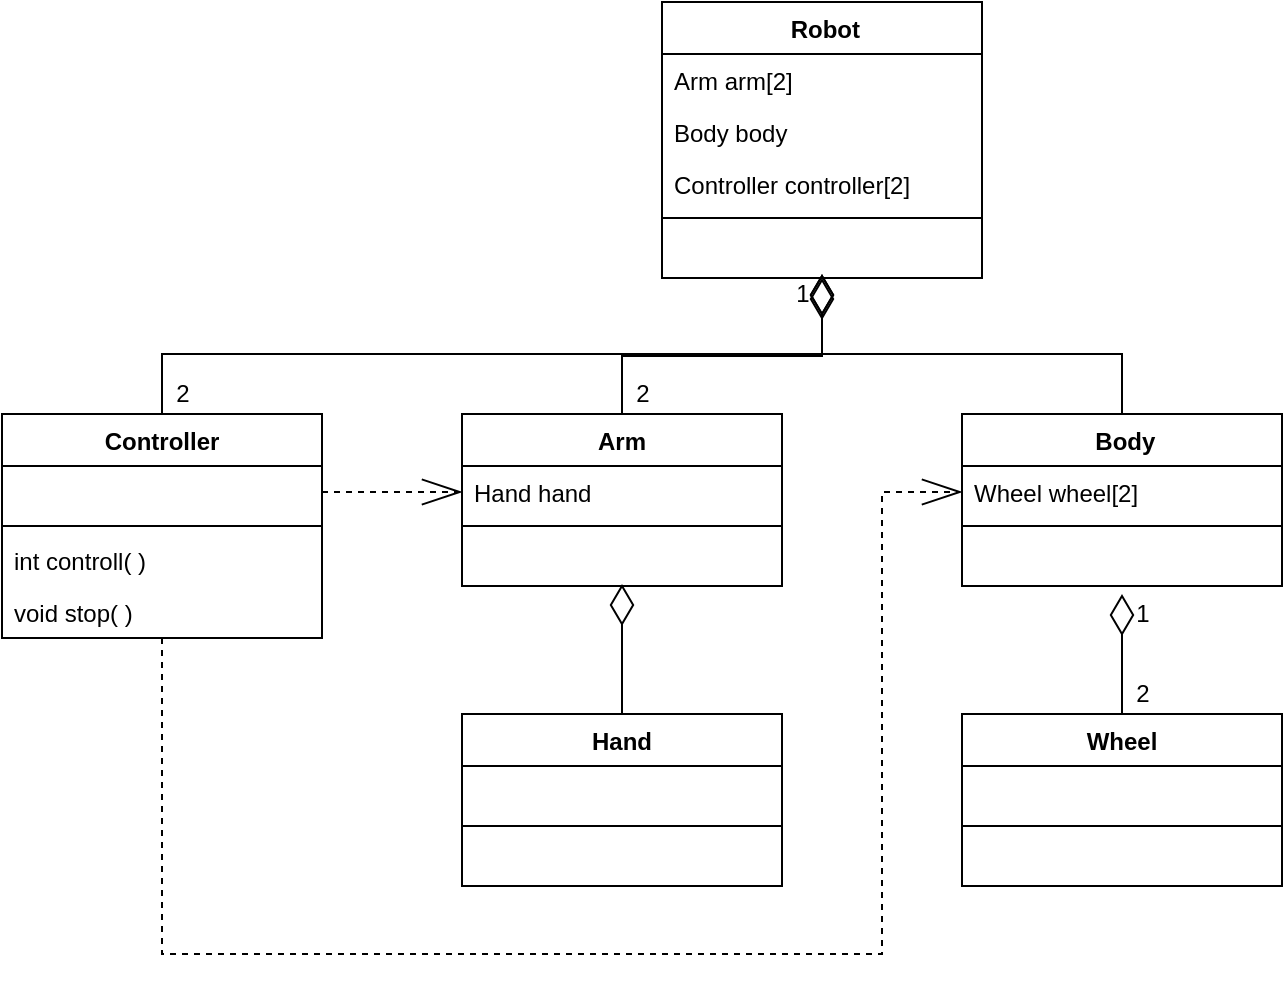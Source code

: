 <mxfile version="14.6.10" type="github">
  <diagram id="nPeh4xoQrp2L0OumBTZY" name="페이지-1">
    <mxGraphModel dx="834" dy="664" grid="1" gridSize="10" guides="1" tooltips="1" connect="1" arrows="1" fold="1" page="1" pageScale="1" pageWidth="827" pageHeight="1169" math="0" shadow="0">
      <root>
        <mxCell id="0" />
        <mxCell id="1" parent="0" />
        <mxCell id="QQo2Gt9hqQ1szGPLZaG--5" value=" Robot" style="swimlane;fontStyle=1;align=center;verticalAlign=top;childLayout=stackLayout;horizontal=1;startSize=26;horizontalStack=0;resizeParent=1;resizeParentMax=0;resizeLast=0;collapsible=1;marginBottom=0;" vertex="1" parent="1">
          <mxGeometry x="360" y="34" width="160" height="138" as="geometry" />
        </mxCell>
        <mxCell id="QQo2Gt9hqQ1szGPLZaG--29" value="Arm arm[2]" style="text;strokeColor=none;fillColor=none;align=left;verticalAlign=top;spacingLeft=4;spacingRight=4;overflow=hidden;rotatable=0;points=[[0,0.5],[1,0.5]];portConstraint=eastwest;" vertex="1" parent="QQo2Gt9hqQ1szGPLZaG--5">
          <mxGeometry y="26" width="160" height="26" as="geometry" />
        </mxCell>
        <mxCell id="QQo2Gt9hqQ1szGPLZaG--6" value="Body body" style="text;strokeColor=none;fillColor=none;align=left;verticalAlign=top;spacingLeft=4;spacingRight=4;overflow=hidden;rotatable=0;points=[[0,0.5],[1,0.5]];portConstraint=eastwest;" vertex="1" parent="QQo2Gt9hqQ1szGPLZaG--5">
          <mxGeometry y="52" width="160" height="26" as="geometry" />
        </mxCell>
        <mxCell id="QQo2Gt9hqQ1szGPLZaG--40" value="Controller controller[2]" style="text;strokeColor=none;fillColor=none;align=left;verticalAlign=top;spacingLeft=4;spacingRight=4;overflow=hidden;rotatable=0;points=[[0,0.5],[1,0.5]];portConstraint=eastwest;" vertex="1" parent="QQo2Gt9hqQ1szGPLZaG--5">
          <mxGeometry y="78" width="160" height="26" as="geometry" />
        </mxCell>
        <mxCell id="QQo2Gt9hqQ1szGPLZaG--7" value="" style="line;strokeWidth=1;fillColor=none;align=left;verticalAlign=middle;spacingTop=-1;spacingLeft=3;spacingRight=3;rotatable=0;labelPosition=right;points=[];portConstraint=eastwest;" vertex="1" parent="QQo2Gt9hqQ1szGPLZaG--5">
          <mxGeometry y="104" width="160" height="8" as="geometry" />
        </mxCell>
        <mxCell id="QQo2Gt9hqQ1szGPLZaG--8" value=" " style="text;strokeColor=none;fillColor=none;align=left;verticalAlign=top;spacingLeft=4;spacingRight=4;overflow=hidden;rotatable=0;points=[[0,0.5],[1,0.5]];portConstraint=eastwest;" vertex="1" parent="QQo2Gt9hqQ1szGPLZaG--5">
          <mxGeometry y="112" width="160" height="26" as="geometry" />
        </mxCell>
        <mxCell id="QQo2Gt9hqQ1szGPLZaG--42" style="edgeStyle=orthogonalEdgeStyle;rounded=0;orthogonalLoop=1;jettySize=auto;html=1;endArrow=diamondThin;endFill=0;endSize=18;entryX=0.5;entryY=1.154;entryDx=0;entryDy=0;entryPerimeter=0;" edge="1" parent="1" source="QQo2Gt9hqQ1szGPLZaG--9" target="QQo2Gt9hqQ1szGPLZaG--20">
          <mxGeometry relative="1" as="geometry">
            <mxPoint x="590" y="340" as="targetPoint" />
            <Array as="points">
              <mxPoint x="590" y="350" />
              <mxPoint x="590" y="350" />
            </Array>
          </mxGeometry>
        </mxCell>
        <mxCell id="QQo2Gt9hqQ1szGPLZaG--9" value="Wheel" style="swimlane;fontStyle=1;align=center;verticalAlign=top;childLayout=stackLayout;horizontal=1;startSize=26;horizontalStack=0;resizeParent=1;resizeParentMax=0;resizeLast=0;collapsible=1;marginBottom=0;" vertex="1" parent="1">
          <mxGeometry x="510" y="390" width="160" height="86" as="geometry" />
        </mxCell>
        <mxCell id="QQo2Gt9hqQ1szGPLZaG--10" value=" " style="text;strokeColor=none;fillColor=none;align=left;verticalAlign=top;spacingLeft=4;spacingRight=4;overflow=hidden;rotatable=0;points=[[0,0.5],[1,0.5]];portConstraint=eastwest;" vertex="1" parent="QQo2Gt9hqQ1szGPLZaG--9">
          <mxGeometry y="26" width="160" height="26" as="geometry" />
        </mxCell>
        <mxCell id="QQo2Gt9hqQ1szGPLZaG--11" value="" style="line;strokeWidth=1;fillColor=none;align=left;verticalAlign=middle;spacingTop=-1;spacingLeft=3;spacingRight=3;rotatable=0;labelPosition=right;points=[];portConstraint=eastwest;" vertex="1" parent="QQo2Gt9hqQ1szGPLZaG--9">
          <mxGeometry y="52" width="160" height="8" as="geometry" />
        </mxCell>
        <mxCell id="QQo2Gt9hqQ1szGPLZaG--12" value=" " style="text;strokeColor=none;fillColor=none;align=left;verticalAlign=top;spacingLeft=4;spacingRight=4;overflow=hidden;rotatable=0;points=[[0,0.5],[1,0.5]];portConstraint=eastwest;" vertex="1" parent="QQo2Gt9hqQ1szGPLZaG--9">
          <mxGeometry y="60" width="160" height="26" as="geometry" />
        </mxCell>
        <mxCell id="QQo2Gt9hqQ1szGPLZaG--41" value="" style="edgeStyle=orthogonalEdgeStyle;rounded=0;orthogonalLoop=1;jettySize=auto;html=1;entryX=0.5;entryY=0.962;entryDx=0;entryDy=0;entryPerimeter=0;endArrow=diamondThin;endFill=0;endSize=18;" edge="1" parent="1" source="QQo2Gt9hqQ1szGPLZaG--13" target="QQo2Gt9hqQ1szGPLZaG--24">
          <mxGeometry x="-0.692" y="-10" relative="1" as="geometry">
            <mxPoint as="offset" />
          </mxGeometry>
        </mxCell>
        <mxCell id="QQo2Gt9hqQ1szGPLZaG--13" value="Hand" style="swimlane;fontStyle=1;align=center;verticalAlign=top;childLayout=stackLayout;horizontal=1;startSize=26;horizontalStack=0;resizeParent=1;resizeParentMax=0;resizeLast=0;collapsible=1;marginBottom=0;" vertex="1" parent="1">
          <mxGeometry x="260" y="390" width="160" height="86" as="geometry" />
        </mxCell>
        <mxCell id="QQo2Gt9hqQ1szGPLZaG--14" value=" " style="text;strokeColor=none;fillColor=none;align=left;verticalAlign=top;spacingLeft=4;spacingRight=4;overflow=hidden;rotatable=0;points=[[0,0.5],[1,0.5]];portConstraint=eastwest;" vertex="1" parent="QQo2Gt9hqQ1szGPLZaG--13">
          <mxGeometry y="26" width="160" height="26" as="geometry" />
        </mxCell>
        <mxCell id="QQo2Gt9hqQ1szGPLZaG--15" value="" style="line;strokeWidth=1;fillColor=none;align=left;verticalAlign=middle;spacingTop=-1;spacingLeft=3;spacingRight=3;rotatable=0;labelPosition=right;points=[];portConstraint=eastwest;" vertex="1" parent="QQo2Gt9hqQ1szGPLZaG--13">
          <mxGeometry y="52" width="160" height="8" as="geometry" />
        </mxCell>
        <mxCell id="QQo2Gt9hqQ1szGPLZaG--16" value=" " style="text;strokeColor=none;fillColor=none;align=left;verticalAlign=top;spacingLeft=4;spacingRight=4;overflow=hidden;rotatable=0;points=[[0,0.5],[1,0.5]];portConstraint=eastwest;" vertex="1" parent="QQo2Gt9hqQ1szGPLZaG--13">
          <mxGeometry y="60" width="160" height="26" as="geometry" />
        </mxCell>
        <mxCell id="QQo2Gt9hqQ1szGPLZaG--44" style="edgeStyle=orthogonalEdgeStyle;rounded=0;orthogonalLoop=1;jettySize=auto;html=1;endArrow=diamondThin;endFill=0;endSize=18;" edge="1" parent="1" source="QQo2Gt9hqQ1szGPLZaG--17">
          <mxGeometry relative="1" as="geometry">
            <mxPoint x="440" y="170" as="targetPoint" />
            <Array as="points">
              <mxPoint x="590" y="210" />
              <mxPoint x="440" y="210" />
            </Array>
          </mxGeometry>
        </mxCell>
        <mxCell id="QQo2Gt9hqQ1szGPLZaG--17" value=" Body" style="swimlane;fontStyle=1;align=center;verticalAlign=top;childLayout=stackLayout;horizontal=1;startSize=26;horizontalStack=0;resizeParent=1;resizeParentMax=0;resizeLast=0;collapsible=1;marginBottom=0;" vertex="1" parent="1">
          <mxGeometry x="510" y="240" width="160" height="86" as="geometry" />
        </mxCell>
        <mxCell id="QQo2Gt9hqQ1szGPLZaG--18" value="Wheel wheel[2]" style="text;strokeColor=none;fillColor=none;align=left;verticalAlign=top;spacingLeft=4;spacingRight=4;overflow=hidden;rotatable=0;points=[[0,0.5],[1,0.5]];portConstraint=eastwest;" vertex="1" parent="QQo2Gt9hqQ1szGPLZaG--17">
          <mxGeometry y="26" width="160" height="26" as="geometry" />
        </mxCell>
        <mxCell id="QQo2Gt9hqQ1szGPLZaG--19" value="" style="line;strokeWidth=1;fillColor=none;align=left;verticalAlign=middle;spacingTop=-1;spacingLeft=3;spacingRight=3;rotatable=0;labelPosition=right;points=[];portConstraint=eastwest;" vertex="1" parent="QQo2Gt9hqQ1szGPLZaG--17">
          <mxGeometry y="52" width="160" height="8" as="geometry" />
        </mxCell>
        <mxCell id="QQo2Gt9hqQ1szGPLZaG--20" value=" " style="text;strokeColor=none;fillColor=none;align=left;verticalAlign=top;spacingLeft=4;spacingRight=4;overflow=hidden;rotatable=0;points=[[0,0.5],[1,0.5]];portConstraint=eastwest;" vertex="1" parent="QQo2Gt9hqQ1szGPLZaG--17">
          <mxGeometry y="60" width="160" height="26" as="geometry" />
        </mxCell>
        <mxCell id="QQo2Gt9hqQ1szGPLZaG--43" style="edgeStyle=orthogonalEdgeStyle;rounded=0;orthogonalLoop=1;jettySize=auto;html=1;entryX=0.5;entryY=1;entryDx=0;entryDy=0;endArrow=diamondThin;endFill=0;endSize=18;" edge="1" parent="1" source="QQo2Gt9hqQ1szGPLZaG--21" target="QQo2Gt9hqQ1szGPLZaG--5">
          <mxGeometry relative="1" as="geometry" />
        </mxCell>
        <mxCell id="QQo2Gt9hqQ1szGPLZaG--21" value="Arm" style="swimlane;fontStyle=1;align=center;verticalAlign=top;childLayout=stackLayout;horizontal=1;startSize=26;horizontalStack=0;resizeParent=1;resizeParentMax=0;resizeLast=0;collapsible=1;marginBottom=0;" vertex="1" parent="1">
          <mxGeometry x="260" y="240" width="160" height="86" as="geometry" />
        </mxCell>
        <mxCell id="QQo2Gt9hqQ1szGPLZaG--22" value="Hand hand" style="text;strokeColor=none;fillColor=none;align=left;verticalAlign=top;spacingLeft=4;spacingRight=4;overflow=hidden;rotatable=0;points=[[0,0.5],[1,0.5]];portConstraint=eastwest;" vertex="1" parent="QQo2Gt9hqQ1szGPLZaG--21">
          <mxGeometry y="26" width="160" height="26" as="geometry" />
        </mxCell>
        <mxCell id="QQo2Gt9hqQ1szGPLZaG--23" value="" style="line;strokeWidth=1;fillColor=none;align=left;verticalAlign=middle;spacingTop=-1;spacingLeft=3;spacingRight=3;rotatable=0;labelPosition=right;points=[];portConstraint=eastwest;" vertex="1" parent="QQo2Gt9hqQ1szGPLZaG--21">
          <mxGeometry y="52" width="160" height="8" as="geometry" />
        </mxCell>
        <mxCell id="QQo2Gt9hqQ1szGPLZaG--24" value=" " style="text;strokeColor=none;fillColor=none;align=left;verticalAlign=top;spacingLeft=4;spacingRight=4;overflow=hidden;rotatable=0;points=[[0,0.5],[1,0.5]];portConstraint=eastwest;" vertex="1" parent="QQo2Gt9hqQ1szGPLZaG--21">
          <mxGeometry y="60" width="160" height="26" as="geometry" />
        </mxCell>
        <mxCell id="QQo2Gt9hqQ1szGPLZaG--45" style="edgeStyle=orthogonalEdgeStyle;rounded=0;orthogonalLoop=1;jettySize=auto;html=1;endArrow=diamondThin;endFill=0;endSize=18;" edge="1" parent="1" source="QQo2Gt9hqQ1szGPLZaG--25">
          <mxGeometry relative="1" as="geometry">
            <mxPoint x="440" y="170" as="targetPoint" />
            <Array as="points">
              <mxPoint x="110" y="210" />
              <mxPoint x="440" y="210" />
            </Array>
          </mxGeometry>
        </mxCell>
        <mxCell id="QQo2Gt9hqQ1szGPLZaG--50" style="edgeStyle=orthogonalEdgeStyle;rounded=0;orthogonalLoop=1;jettySize=auto;html=1;entryX=0;entryY=0.5;entryDx=0;entryDy=0;dashed=1;endArrow=openThin;endFill=0;endSize=18;" edge="1" parent="1" source="QQo2Gt9hqQ1szGPLZaG--25" target="QQo2Gt9hqQ1szGPLZaG--18">
          <mxGeometry relative="1" as="geometry">
            <Array as="points">
              <mxPoint x="110" y="510" />
              <mxPoint x="470" y="510" />
              <mxPoint x="470" y="279" />
            </Array>
          </mxGeometry>
        </mxCell>
        <mxCell id="QQo2Gt9hqQ1szGPLZaG--25" value="Controller" style="swimlane;fontStyle=1;align=center;verticalAlign=top;childLayout=stackLayout;horizontal=1;startSize=26;horizontalStack=0;resizeParent=1;resizeParentMax=0;resizeLast=0;collapsible=1;marginBottom=0;" vertex="1" parent="1">
          <mxGeometry x="30" y="240" width="160" height="112" as="geometry" />
        </mxCell>
        <mxCell id="QQo2Gt9hqQ1szGPLZaG--26" value=" " style="text;strokeColor=none;fillColor=none;align=left;verticalAlign=top;spacingLeft=4;spacingRight=4;overflow=hidden;rotatable=0;points=[[0,0.5],[1,0.5]];portConstraint=eastwest;" vertex="1" parent="QQo2Gt9hqQ1szGPLZaG--25">
          <mxGeometry y="26" width="160" height="26" as="geometry" />
        </mxCell>
        <mxCell id="QQo2Gt9hqQ1szGPLZaG--27" value="" style="line;strokeWidth=1;fillColor=none;align=left;verticalAlign=middle;spacingTop=-1;spacingLeft=3;spacingRight=3;rotatable=0;labelPosition=right;points=[];portConstraint=eastwest;" vertex="1" parent="QQo2Gt9hqQ1szGPLZaG--25">
          <mxGeometry y="52" width="160" height="8" as="geometry" />
        </mxCell>
        <mxCell id="QQo2Gt9hqQ1szGPLZaG--28" value="int controll( )" style="text;strokeColor=none;fillColor=none;align=left;verticalAlign=top;spacingLeft=4;spacingRight=4;overflow=hidden;rotatable=0;points=[[0,0.5],[1,0.5]];portConstraint=eastwest;" vertex="1" parent="QQo2Gt9hqQ1szGPLZaG--25">
          <mxGeometry y="60" width="160" height="26" as="geometry" />
        </mxCell>
        <mxCell id="QQo2Gt9hqQ1szGPLZaG--48" value="void stop( )" style="text;strokeColor=none;fillColor=none;align=left;verticalAlign=top;spacingLeft=4;spacingRight=4;overflow=hidden;rotatable=0;points=[[0,0.5],[1,0.5]];portConstraint=eastwest;" vertex="1" parent="QQo2Gt9hqQ1szGPLZaG--25">
          <mxGeometry y="86" width="160" height="26" as="geometry" />
        </mxCell>
        <mxCell id="QQo2Gt9hqQ1szGPLZaG--49" style="edgeStyle=orthogonalEdgeStyle;rounded=0;orthogonalLoop=1;jettySize=auto;html=1;entryX=0;entryY=0.5;entryDx=0;entryDy=0;endArrow=openThin;endFill=0;endSize=18;dashed=1;" edge="1" parent="1" source="QQo2Gt9hqQ1szGPLZaG--26" target="QQo2Gt9hqQ1szGPLZaG--22">
          <mxGeometry relative="1" as="geometry" />
        </mxCell>
        <mxCell id="QQo2Gt9hqQ1szGPLZaG--51" value="2" style="text;html=1;align=center;verticalAlign=middle;resizable=0;points=[];autosize=1;strokeColor=none;" vertex="1" parent="1">
          <mxGeometry x="590" y="370" width="20" height="20" as="geometry" />
        </mxCell>
        <mxCell id="QQo2Gt9hqQ1szGPLZaG--52" value="1" style="text;html=1;align=center;verticalAlign=middle;resizable=0;points=[];autosize=1;strokeColor=none;" vertex="1" parent="1">
          <mxGeometry x="590" y="330" width="20" height="20" as="geometry" />
        </mxCell>
        <mxCell id="QQo2Gt9hqQ1szGPLZaG--53" value="1" style="text;html=1;align=center;verticalAlign=middle;resizable=0;points=[];autosize=1;strokeColor=none;" vertex="1" parent="1">
          <mxGeometry x="420" y="170" width="20" height="20" as="geometry" />
        </mxCell>
        <mxCell id="QQo2Gt9hqQ1szGPLZaG--54" value="2" style="text;html=1;align=center;verticalAlign=middle;resizable=0;points=[];autosize=1;strokeColor=none;" vertex="1" parent="1">
          <mxGeometry x="340" y="220" width="20" height="20" as="geometry" />
        </mxCell>
        <mxCell id="QQo2Gt9hqQ1szGPLZaG--55" value="2" style="text;html=1;align=center;verticalAlign=middle;resizable=0;points=[];autosize=1;strokeColor=none;" vertex="1" parent="1">
          <mxGeometry x="110" y="220" width="20" height="20" as="geometry" />
        </mxCell>
      </root>
    </mxGraphModel>
  </diagram>
</mxfile>
